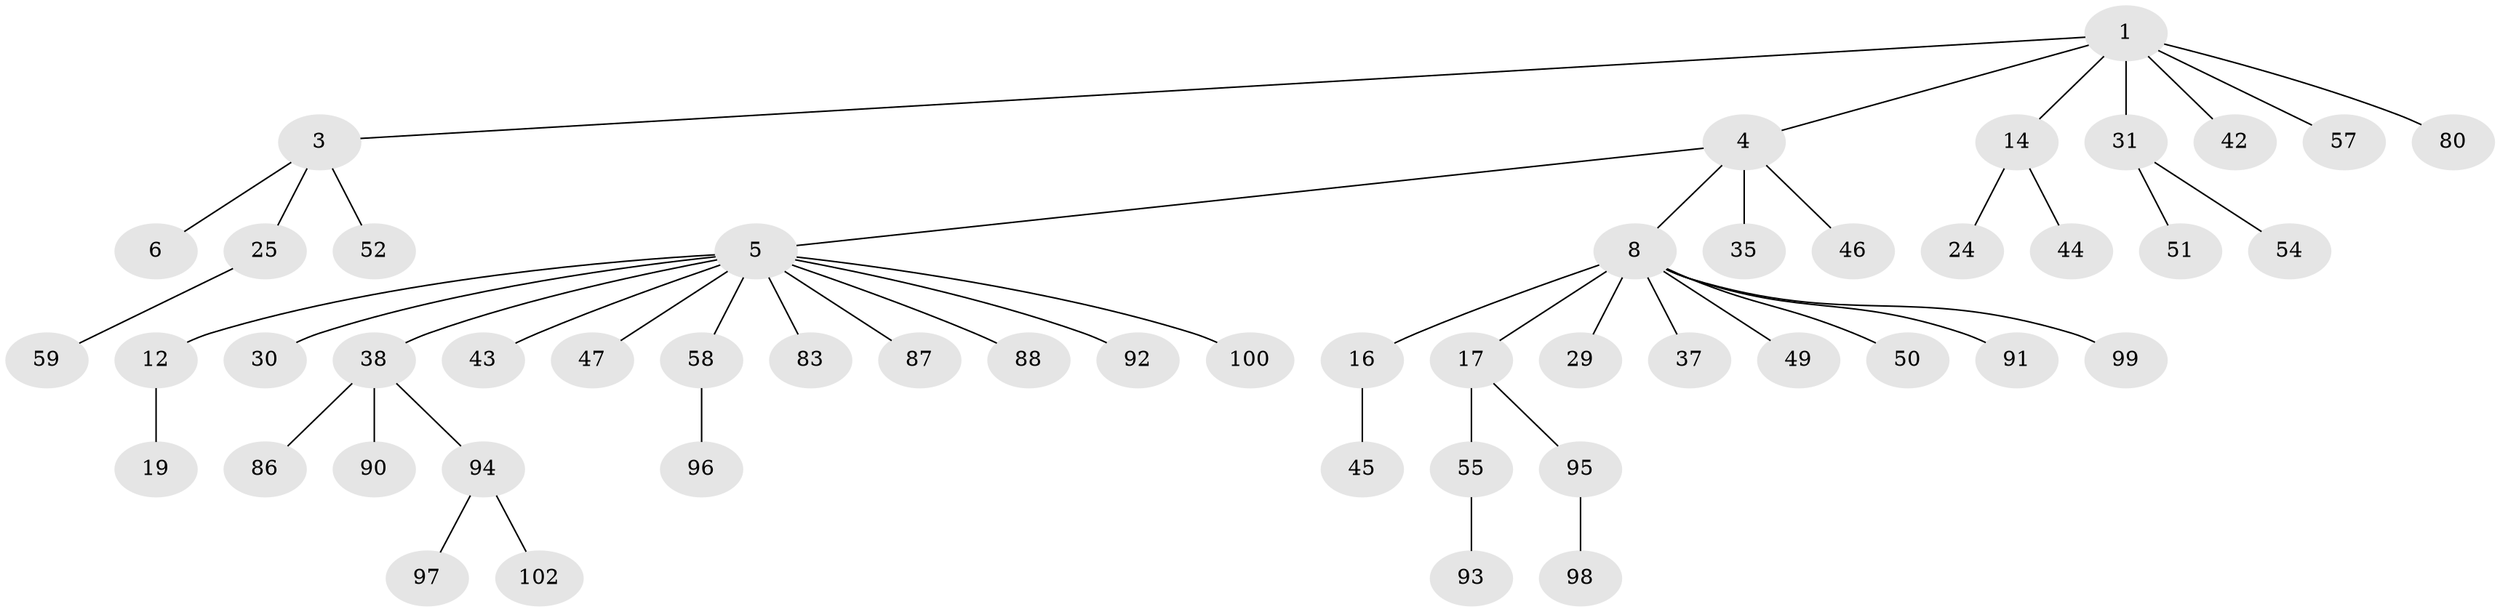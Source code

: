 // original degree distribution, {2: 0.22549019607843138, 7: 0.0196078431372549, 4: 0.058823529411764705, 5: 0.0196078431372549, 1: 0.5, 3: 0.16666666666666666, 6: 0.00980392156862745}
// Generated by graph-tools (version 1.1) at 2025/15/03/09/25 04:15:28]
// undirected, 51 vertices, 50 edges
graph export_dot {
graph [start="1"]
  node [color=gray90,style=filled];
  1 [super="+2+11"];
  3;
  4 [super="+26"];
  5 [super="+7+15"];
  6;
  8 [super="+9+13+82+21+89"];
  12 [super="+101"];
  14;
  16;
  17 [super="+61"];
  19 [super="+33+27"];
  24;
  25 [super="+41"];
  29 [super="+78"];
  30 [super="+74+36"];
  31 [super="+68"];
  35 [super="+40"];
  37 [super="+63+67"];
  38 [super="+53+75"];
  42 [super="+60"];
  43 [super="+56"];
  44;
  45;
  46 [super="+85+48"];
  47 [super="+71"];
  49 [super="+77"];
  50 [super="+65"];
  51;
  52 [super="+84"];
  54 [super="+69"];
  55;
  57;
  58;
  59;
  80;
  83;
  86;
  87;
  88;
  90;
  91;
  92;
  93;
  94;
  95;
  96;
  97;
  98;
  99;
  100;
  102;
  1 -- 80;
  1 -- 3;
  1 -- 4;
  1 -- 57;
  1 -- 14;
  1 -- 31;
  1 -- 42;
  3 -- 6;
  3 -- 25;
  3 -- 52;
  4 -- 5;
  4 -- 8;
  4 -- 35;
  4 -- 46;
  5 -- 12;
  5 -- 83;
  5 -- 100;
  5 -- 87;
  5 -- 88;
  5 -- 58;
  5 -- 92;
  5 -- 47;
  5 -- 43;
  5 -- 38;
  5 -- 30;
  8 -- 91;
  8 -- 16;
  8 -- 17;
  8 -- 50;
  8 -- 37;
  8 -- 29;
  8 -- 49;
  8 -- 99;
  12 -- 19;
  14 -- 24;
  14 -- 44;
  16 -- 45;
  17 -- 55;
  17 -- 95;
  25 -- 59;
  31 -- 51;
  31 -- 54;
  38 -- 86;
  38 -- 94;
  38 -- 90;
  55 -- 93;
  58 -- 96;
  94 -- 97;
  94 -- 102;
  95 -- 98;
}
